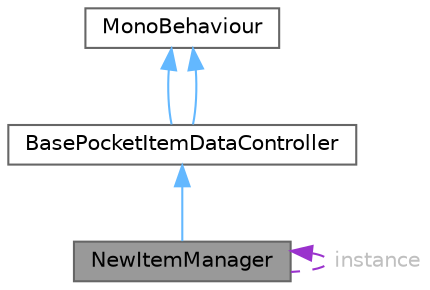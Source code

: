 digraph "NewItemManager"
{
 // LATEX_PDF_SIZE
  bgcolor="transparent";
  edge [fontname=Helvetica,fontsize=10,labelfontname=Helvetica,labelfontsize=10];
  node [fontname=Helvetica,fontsize=10,shape=box,height=0.2,width=0.4];
  Node1 [id="Node000001",label="NewItemManager",height=0.2,width=0.4,color="gray40", fillcolor="grey60", style="filled", fontcolor="black",tooltip=" "];
  Node2 -> Node1 [id="edge1_Node000001_Node000002",dir="back",color="steelblue1",style="solid",tooltip=" "];
  Node2 [id="Node000002",label="BasePocketItemDataController",height=0.2,width=0.4,color="gray40", fillcolor="white", style="filled",URL="$class_base_pocket_item_data_controller.html",tooltip=" "];
  Node3 -> Node2 [id="edge2_Node000002_Node000003",dir="back",color="steelblue1",style="solid",tooltip=" "];
  Node3 [id="Node000003",label="MonoBehaviour",height=0.2,width=0.4,color="gray40", fillcolor="white", style="filled",tooltip=" "];
  Node3 -> Node2 [id="edge3_Node000002_Node000003",dir="back",color="steelblue1",style="solid",tooltip=" "];
  Node1 -> Node1 [id="edge4_Node000001_Node000001",dir="back",color="darkorchid3",style="dashed",tooltip=" ",label=" instance",fontcolor="grey" ];
}

